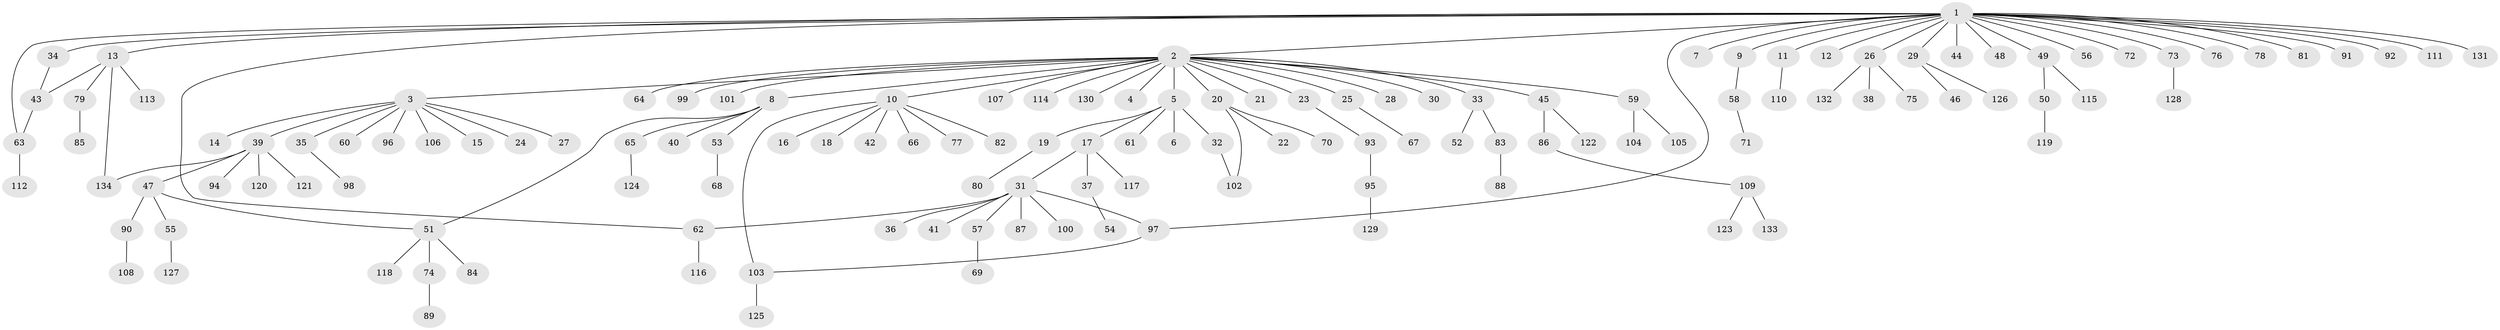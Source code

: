 // coarse degree distribution, {1: 0.8867924528301887, 6: 0.03773584905660377, 22: 0.018867924528301886, 4: 0.03773584905660377, 19: 0.018867924528301886}
// Generated by graph-tools (version 1.1) at 2025/51/03/04/25 21:51:42]
// undirected, 134 vertices, 141 edges
graph export_dot {
graph [start="1"]
  node [color=gray90,style=filled];
  1;
  2;
  3;
  4;
  5;
  6;
  7;
  8;
  9;
  10;
  11;
  12;
  13;
  14;
  15;
  16;
  17;
  18;
  19;
  20;
  21;
  22;
  23;
  24;
  25;
  26;
  27;
  28;
  29;
  30;
  31;
  32;
  33;
  34;
  35;
  36;
  37;
  38;
  39;
  40;
  41;
  42;
  43;
  44;
  45;
  46;
  47;
  48;
  49;
  50;
  51;
  52;
  53;
  54;
  55;
  56;
  57;
  58;
  59;
  60;
  61;
  62;
  63;
  64;
  65;
  66;
  67;
  68;
  69;
  70;
  71;
  72;
  73;
  74;
  75;
  76;
  77;
  78;
  79;
  80;
  81;
  82;
  83;
  84;
  85;
  86;
  87;
  88;
  89;
  90;
  91;
  92;
  93;
  94;
  95;
  96;
  97;
  98;
  99;
  100;
  101;
  102;
  103;
  104;
  105;
  106;
  107;
  108;
  109;
  110;
  111;
  112;
  113;
  114;
  115;
  116;
  117;
  118;
  119;
  120;
  121;
  122;
  123;
  124;
  125;
  126;
  127;
  128;
  129;
  130;
  131;
  132;
  133;
  134;
  1 -- 2;
  1 -- 7;
  1 -- 9;
  1 -- 11;
  1 -- 12;
  1 -- 13;
  1 -- 26;
  1 -- 29;
  1 -- 34;
  1 -- 44;
  1 -- 48;
  1 -- 49;
  1 -- 56;
  1 -- 62;
  1 -- 63;
  1 -- 72;
  1 -- 73;
  1 -- 76;
  1 -- 78;
  1 -- 81;
  1 -- 91;
  1 -- 92;
  1 -- 97;
  1 -- 111;
  1 -- 131;
  2 -- 3;
  2 -- 4;
  2 -- 5;
  2 -- 8;
  2 -- 10;
  2 -- 20;
  2 -- 21;
  2 -- 23;
  2 -- 25;
  2 -- 28;
  2 -- 30;
  2 -- 33;
  2 -- 45;
  2 -- 59;
  2 -- 64;
  2 -- 99;
  2 -- 101;
  2 -- 107;
  2 -- 114;
  2 -- 130;
  3 -- 14;
  3 -- 15;
  3 -- 24;
  3 -- 27;
  3 -- 35;
  3 -- 39;
  3 -- 60;
  3 -- 96;
  3 -- 106;
  5 -- 6;
  5 -- 17;
  5 -- 19;
  5 -- 32;
  5 -- 61;
  8 -- 40;
  8 -- 51;
  8 -- 53;
  8 -- 65;
  9 -- 58;
  10 -- 16;
  10 -- 18;
  10 -- 42;
  10 -- 66;
  10 -- 77;
  10 -- 82;
  10 -- 103;
  11 -- 110;
  13 -- 43;
  13 -- 79;
  13 -- 113;
  13 -- 134;
  17 -- 31;
  17 -- 37;
  17 -- 117;
  19 -- 80;
  20 -- 22;
  20 -- 70;
  20 -- 102;
  23 -- 93;
  25 -- 67;
  26 -- 38;
  26 -- 75;
  26 -- 132;
  29 -- 46;
  29 -- 126;
  31 -- 36;
  31 -- 41;
  31 -- 57;
  31 -- 62;
  31 -- 87;
  31 -- 97;
  31 -- 100;
  32 -- 102;
  33 -- 52;
  33 -- 83;
  34 -- 43;
  35 -- 98;
  37 -- 54;
  39 -- 47;
  39 -- 94;
  39 -- 120;
  39 -- 121;
  39 -- 134;
  43 -- 63;
  45 -- 86;
  45 -- 122;
  47 -- 51;
  47 -- 55;
  47 -- 90;
  49 -- 50;
  49 -- 115;
  50 -- 119;
  51 -- 74;
  51 -- 84;
  51 -- 118;
  53 -- 68;
  55 -- 127;
  57 -- 69;
  58 -- 71;
  59 -- 104;
  59 -- 105;
  62 -- 116;
  63 -- 112;
  65 -- 124;
  73 -- 128;
  74 -- 89;
  79 -- 85;
  83 -- 88;
  86 -- 109;
  90 -- 108;
  93 -- 95;
  95 -- 129;
  97 -- 103;
  103 -- 125;
  109 -- 123;
  109 -- 133;
}
